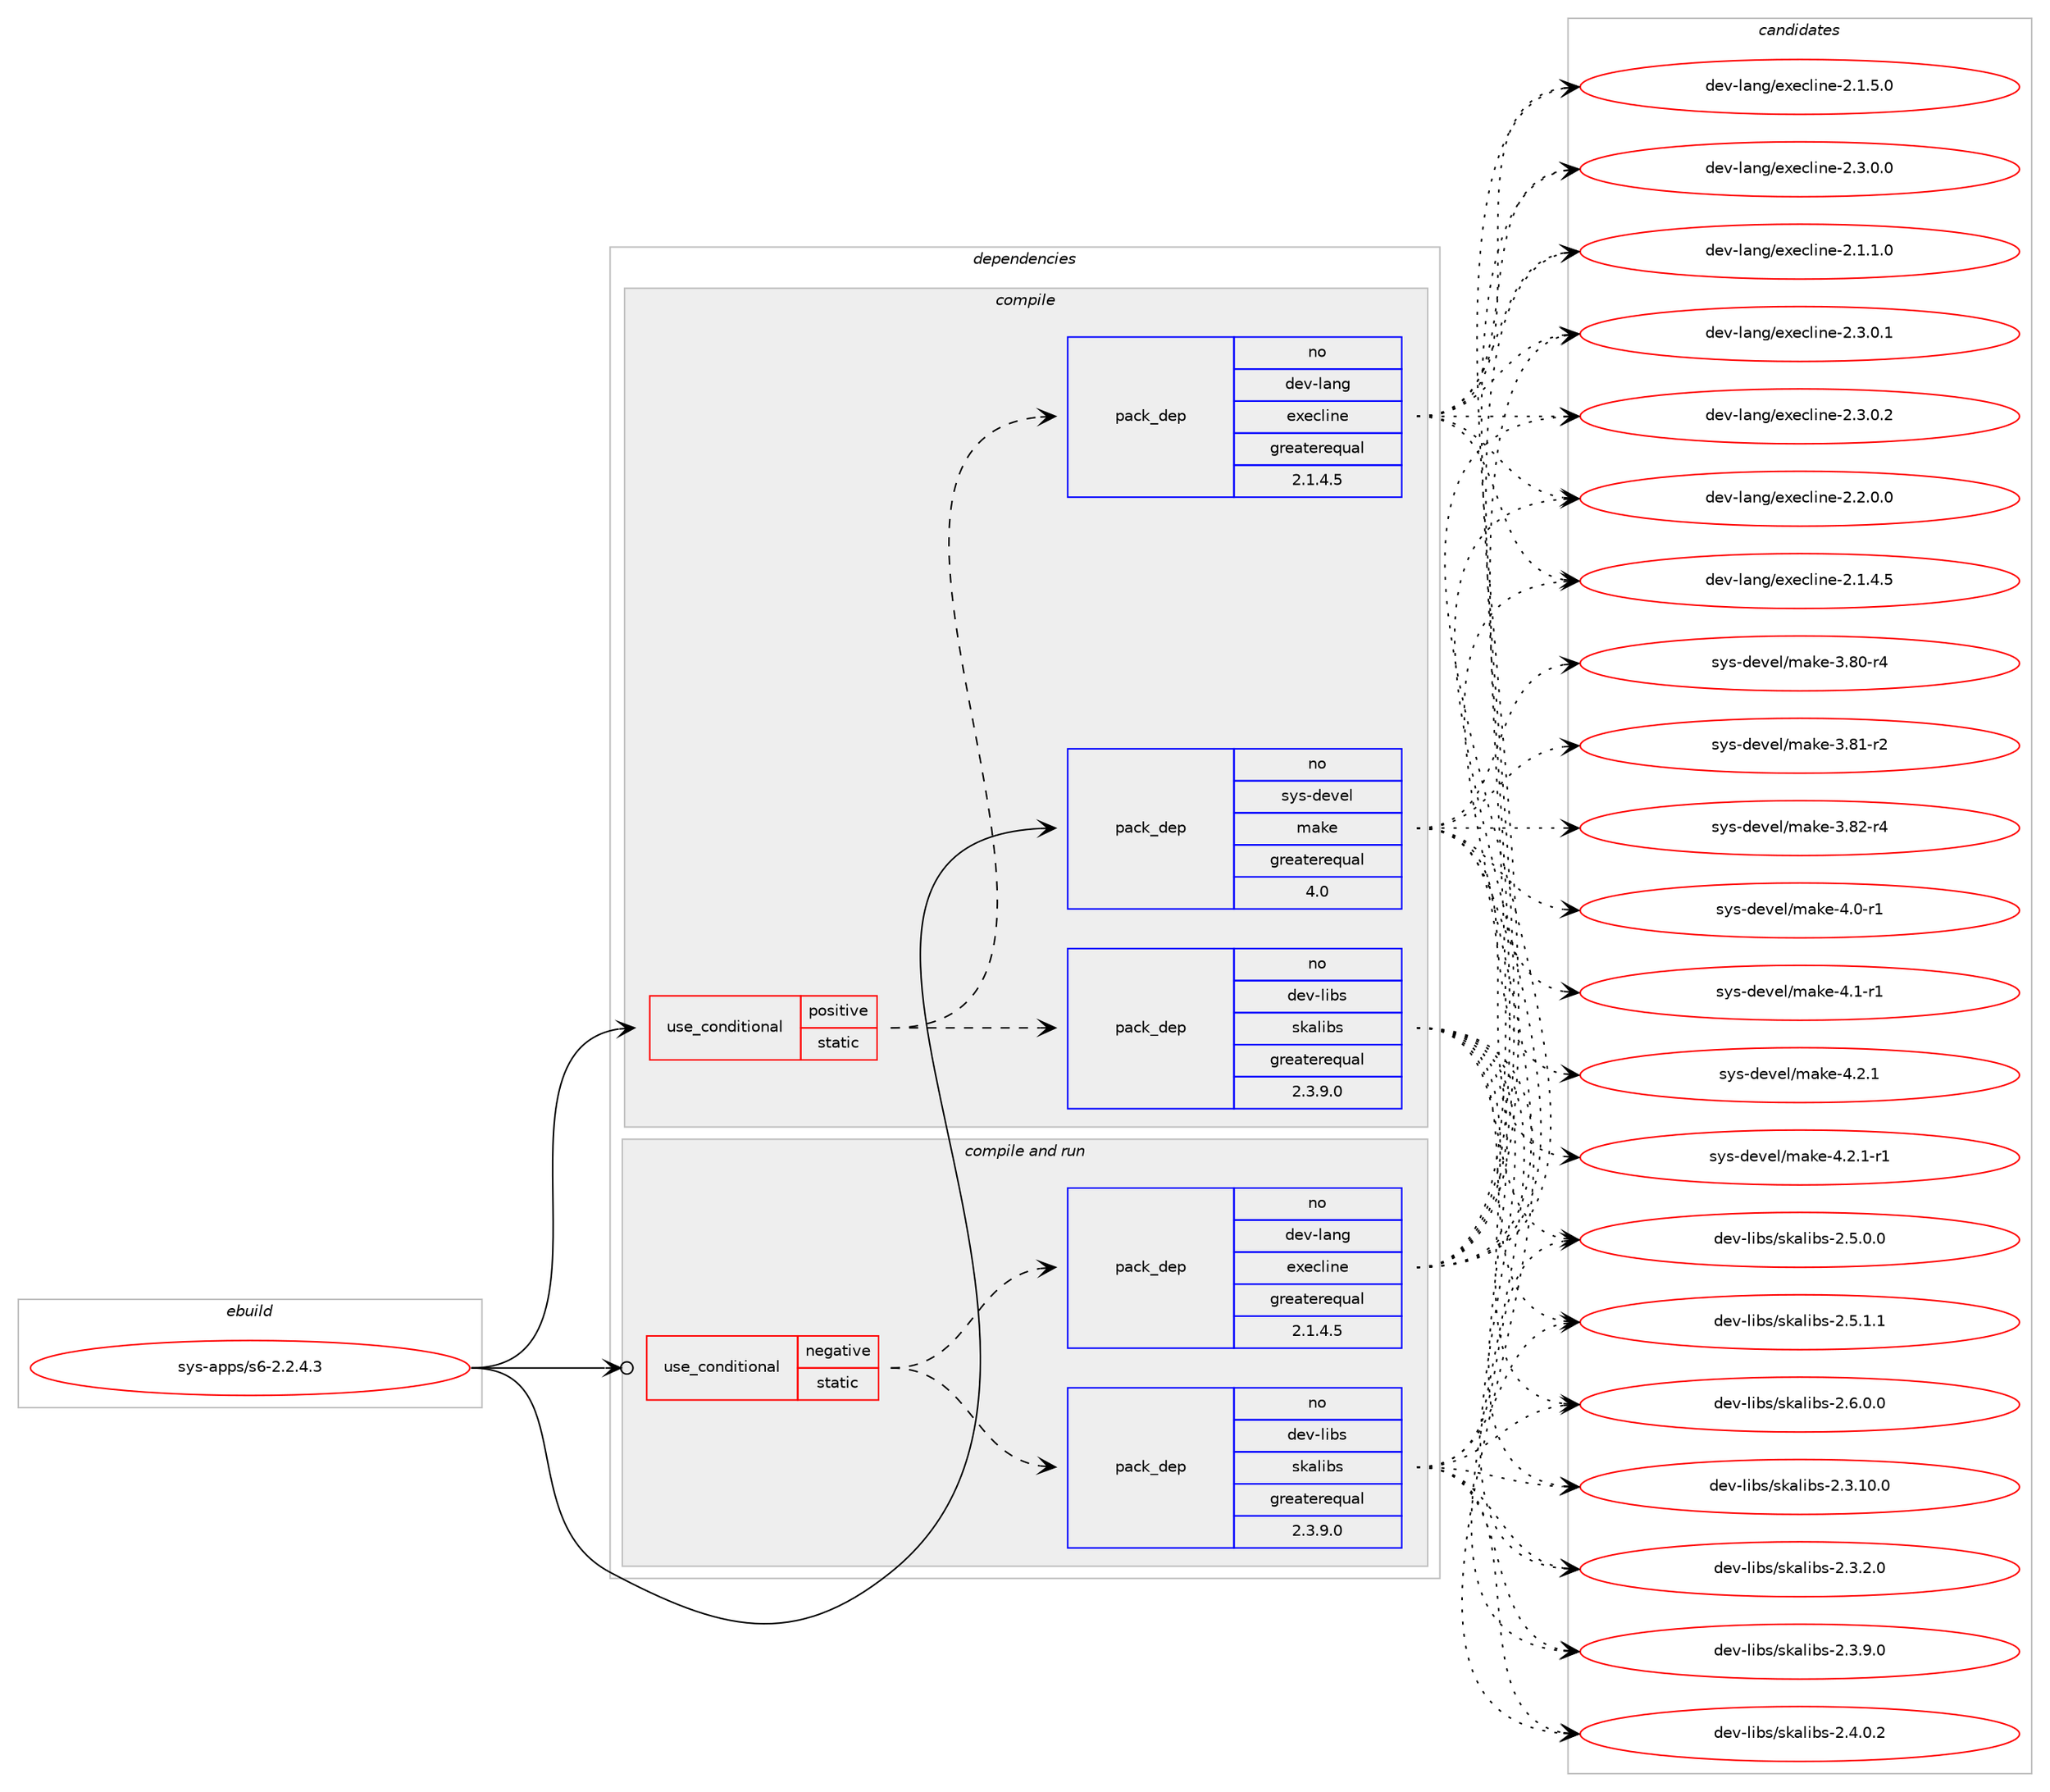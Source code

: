 digraph prolog {

# *************
# Graph options
# *************

newrank=true;
concentrate=true;
compound=true;
graph [rankdir=LR,fontname=Helvetica,fontsize=10,ranksep=1.5];#, ranksep=2.5, nodesep=0.2];
edge  [arrowhead=vee];
node  [fontname=Helvetica,fontsize=10];

# **********
# The ebuild
# **********

subgraph cluster_leftcol {
color=gray;
rank=same;
label=<<i>ebuild</i>>;
id [label="sys-apps/s6-2.2.4.3", color=red, width=4, href="../sys-apps/s6-2.2.4.3.svg"];
}

# ****************
# The dependencies
# ****************

subgraph cluster_midcol {
color=gray;
label=<<i>dependencies</i>>;
subgraph cluster_compile {
fillcolor="#eeeeee";
style=filled;
label=<<i>compile</i>>;
subgraph cond113832 {
dependency472323 [label=<<TABLE BORDER="0" CELLBORDER="1" CELLSPACING="0" CELLPADDING="4"><TR><TD ROWSPAN="3" CELLPADDING="10">use_conditional</TD></TR><TR><TD>positive</TD></TR><TR><TD>static</TD></TR></TABLE>>, shape=none, color=red];
subgraph pack350338 {
dependency472324 [label=<<TABLE BORDER="0" CELLBORDER="1" CELLSPACING="0" CELLPADDING="4" WIDTH="220"><TR><TD ROWSPAN="6" CELLPADDING="30">pack_dep</TD></TR><TR><TD WIDTH="110">no</TD></TR><TR><TD>dev-lang</TD></TR><TR><TD>execline</TD></TR><TR><TD>greaterequal</TD></TR><TR><TD>2.1.4.5</TD></TR></TABLE>>, shape=none, color=blue];
}
dependency472323:e -> dependency472324:w [weight=20,style="dashed",arrowhead="vee"];
subgraph pack350339 {
dependency472325 [label=<<TABLE BORDER="0" CELLBORDER="1" CELLSPACING="0" CELLPADDING="4" WIDTH="220"><TR><TD ROWSPAN="6" CELLPADDING="30">pack_dep</TD></TR><TR><TD WIDTH="110">no</TD></TR><TR><TD>dev-libs</TD></TR><TR><TD>skalibs</TD></TR><TR><TD>greaterequal</TD></TR><TR><TD>2.3.9.0</TD></TR></TABLE>>, shape=none, color=blue];
}
dependency472323:e -> dependency472325:w [weight=20,style="dashed",arrowhead="vee"];
}
id:e -> dependency472323:w [weight=20,style="solid",arrowhead="vee"];
subgraph pack350340 {
dependency472326 [label=<<TABLE BORDER="0" CELLBORDER="1" CELLSPACING="0" CELLPADDING="4" WIDTH="220"><TR><TD ROWSPAN="6" CELLPADDING="30">pack_dep</TD></TR><TR><TD WIDTH="110">no</TD></TR><TR><TD>sys-devel</TD></TR><TR><TD>make</TD></TR><TR><TD>greaterequal</TD></TR><TR><TD>4.0</TD></TR></TABLE>>, shape=none, color=blue];
}
id:e -> dependency472326:w [weight=20,style="solid",arrowhead="vee"];
}
subgraph cluster_compileandrun {
fillcolor="#eeeeee";
style=filled;
label=<<i>compile and run</i>>;
subgraph cond113833 {
dependency472327 [label=<<TABLE BORDER="0" CELLBORDER="1" CELLSPACING="0" CELLPADDING="4"><TR><TD ROWSPAN="3" CELLPADDING="10">use_conditional</TD></TR><TR><TD>negative</TD></TR><TR><TD>static</TD></TR></TABLE>>, shape=none, color=red];
subgraph pack350341 {
dependency472328 [label=<<TABLE BORDER="0" CELLBORDER="1" CELLSPACING="0" CELLPADDING="4" WIDTH="220"><TR><TD ROWSPAN="6" CELLPADDING="30">pack_dep</TD></TR><TR><TD WIDTH="110">no</TD></TR><TR><TD>dev-lang</TD></TR><TR><TD>execline</TD></TR><TR><TD>greaterequal</TD></TR><TR><TD>2.1.4.5</TD></TR></TABLE>>, shape=none, color=blue];
}
dependency472327:e -> dependency472328:w [weight=20,style="dashed",arrowhead="vee"];
subgraph pack350342 {
dependency472329 [label=<<TABLE BORDER="0" CELLBORDER="1" CELLSPACING="0" CELLPADDING="4" WIDTH="220"><TR><TD ROWSPAN="6" CELLPADDING="30">pack_dep</TD></TR><TR><TD WIDTH="110">no</TD></TR><TR><TD>dev-libs</TD></TR><TR><TD>skalibs</TD></TR><TR><TD>greaterequal</TD></TR><TR><TD>2.3.9.0</TD></TR></TABLE>>, shape=none, color=blue];
}
dependency472327:e -> dependency472329:w [weight=20,style="dashed",arrowhead="vee"];
}
id:e -> dependency472327:w [weight=20,style="solid",arrowhead="odotvee"];
}
subgraph cluster_run {
fillcolor="#eeeeee";
style=filled;
label=<<i>run</i>>;
}
}

# **************
# The candidates
# **************

subgraph cluster_choices {
rank=same;
color=gray;
label=<<i>candidates</i>>;

subgraph choice350338 {
color=black;
nodesep=1;
choice100101118451089711010347101120101991081051101014550464946494648 [label="dev-lang/execline-2.1.1.0", color=red, width=4,href="../dev-lang/execline-2.1.1.0.svg"];
choice100101118451089711010347101120101991081051101014550464946524653 [label="dev-lang/execline-2.1.4.5", color=red, width=4,href="../dev-lang/execline-2.1.4.5.svg"];
choice100101118451089711010347101120101991081051101014550464946534648 [label="dev-lang/execline-2.1.5.0", color=red, width=4,href="../dev-lang/execline-2.1.5.0.svg"];
choice100101118451089711010347101120101991081051101014550465046484648 [label="dev-lang/execline-2.2.0.0", color=red, width=4,href="../dev-lang/execline-2.2.0.0.svg"];
choice100101118451089711010347101120101991081051101014550465146484648 [label="dev-lang/execline-2.3.0.0", color=red, width=4,href="../dev-lang/execline-2.3.0.0.svg"];
choice100101118451089711010347101120101991081051101014550465146484649 [label="dev-lang/execline-2.3.0.1", color=red, width=4,href="../dev-lang/execline-2.3.0.1.svg"];
choice100101118451089711010347101120101991081051101014550465146484650 [label="dev-lang/execline-2.3.0.2", color=red, width=4,href="../dev-lang/execline-2.3.0.2.svg"];
dependency472324:e -> choice100101118451089711010347101120101991081051101014550464946494648:w [style=dotted,weight="100"];
dependency472324:e -> choice100101118451089711010347101120101991081051101014550464946524653:w [style=dotted,weight="100"];
dependency472324:e -> choice100101118451089711010347101120101991081051101014550464946534648:w [style=dotted,weight="100"];
dependency472324:e -> choice100101118451089711010347101120101991081051101014550465046484648:w [style=dotted,weight="100"];
dependency472324:e -> choice100101118451089711010347101120101991081051101014550465146484648:w [style=dotted,weight="100"];
dependency472324:e -> choice100101118451089711010347101120101991081051101014550465146484649:w [style=dotted,weight="100"];
dependency472324:e -> choice100101118451089711010347101120101991081051101014550465146484650:w [style=dotted,weight="100"];
}
subgraph choice350339 {
color=black;
nodesep=1;
choice1001011184510810598115471151079710810598115455046514649484648 [label="dev-libs/skalibs-2.3.10.0", color=red, width=4,href="../dev-libs/skalibs-2.3.10.0.svg"];
choice10010111845108105981154711510797108105981154550465146504648 [label="dev-libs/skalibs-2.3.2.0", color=red, width=4,href="../dev-libs/skalibs-2.3.2.0.svg"];
choice10010111845108105981154711510797108105981154550465146574648 [label="dev-libs/skalibs-2.3.9.0", color=red, width=4,href="../dev-libs/skalibs-2.3.9.0.svg"];
choice10010111845108105981154711510797108105981154550465246484650 [label="dev-libs/skalibs-2.4.0.2", color=red, width=4,href="../dev-libs/skalibs-2.4.0.2.svg"];
choice10010111845108105981154711510797108105981154550465346484648 [label="dev-libs/skalibs-2.5.0.0", color=red, width=4,href="../dev-libs/skalibs-2.5.0.0.svg"];
choice10010111845108105981154711510797108105981154550465346494649 [label="dev-libs/skalibs-2.5.1.1", color=red, width=4,href="../dev-libs/skalibs-2.5.1.1.svg"];
choice10010111845108105981154711510797108105981154550465446484648 [label="dev-libs/skalibs-2.6.0.0", color=red, width=4,href="../dev-libs/skalibs-2.6.0.0.svg"];
dependency472325:e -> choice1001011184510810598115471151079710810598115455046514649484648:w [style=dotted,weight="100"];
dependency472325:e -> choice10010111845108105981154711510797108105981154550465146504648:w [style=dotted,weight="100"];
dependency472325:e -> choice10010111845108105981154711510797108105981154550465146574648:w [style=dotted,weight="100"];
dependency472325:e -> choice10010111845108105981154711510797108105981154550465246484650:w [style=dotted,weight="100"];
dependency472325:e -> choice10010111845108105981154711510797108105981154550465346484648:w [style=dotted,weight="100"];
dependency472325:e -> choice10010111845108105981154711510797108105981154550465346494649:w [style=dotted,weight="100"];
dependency472325:e -> choice10010111845108105981154711510797108105981154550465446484648:w [style=dotted,weight="100"];
}
subgraph choice350340 {
color=black;
nodesep=1;
choice11512111545100101118101108471099710710145514656484511452 [label="sys-devel/make-3.80-r4", color=red, width=4,href="../sys-devel/make-3.80-r4.svg"];
choice11512111545100101118101108471099710710145514656494511450 [label="sys-devel/make-3.81-r2", color=red, width=4,href="../sys-devel/make-3.81-r2.svg"];
choice11512111545100101118101108471099710710145514656504511452 [label="sys-devel/make-3.82-r4", color=red, width=4,href="../sys-devel/make-3.82-r4.svg"];
choice115121115451001011181011084710997107101455246484511449 [label="sys-devel/make-4.0-r1", color=red, width=4,href="../sys-devel/make-4.0-r1.svg"];
choice115121115451001011181011084710997107101455246494511449 [label="sys-devel/make-4.1-r1", color=red, width=4,href="../sys-devel/make-4.1-r1.svg"];
choice115121115451001011181011084710997107101455246504649 [label="sys-devel/make-4.2.1", color=red, width=4,href="../sys-devel/make-4.2.1.svg"];
choice1151211154510010111810110847109971071014552465046494511449 [label="sys-devel/make-4.2.1-r1", color=red, width=4,href="../sys-devel/make-4.2.1-r1.svg"];
dependency472326:e -> choice11512111545100101118101108471099710710145514656484511452:w [style=dotted,weight="100"];
dependency472326:e -> choice11512111545100101118101108471099710710145514656494511450:w [style=dotted,weight="100"];
dependency472326:e -> choice11512111545100101118101108471099710710145514656504511452:w [style=dotted,weight="100"];
dependency472326:e -> choice115121115451001011181011084710997107101455246484511449:w [style=dotted,weight="100"];
dependency472326:e -> choice115121115451001011181011084710997107101455246494511449:w [style=dotted,weight="100"];
dependency472326:e -> choice115121115451001011181011084710997107101455246504649:w [style=dotted,weight="100"];
dependency472326:e -> choice1151211154510010111810110847109971071014552465046494511449:w [style=dotted,weight="100"];
}
subgraph choice350341 {
color=black;
nodesep=1;
choice100101118451089711010347101120101991081051101014550464946494648 [label="dev-lang/execline-2.1.1.0", color=red, width=4,href="../dev-lang/execline-2.1.1.0.svg"];
choice100101118451089711010347101120101991081051101014550464946524653 [label="dev-lang/execline-2.1.4.5", color=red, width=4,href="../dev-lang/execline-2.1.4.5.svg"];
choice100101118451089711010347101120101991081051101014550464946534648 [label="dev-lang/execline-2.1.5.0", color=red, width=4,href="../dev-lang/execline-2.1.5.0.svg"];
choice100101118451089711010347101120101991081051101014550465046484648 [label="dev-lang/execline-2.2.0.0", color=red, width=4,href="../dev-lang/execline-2.2.0.0.svg"];
choice100101118451089711010347101120101991081051101014550465146484648 [label="dev-lang/execline-2.3.0.0", color=red, width=4,href="../dev-lang/execline-2.3.0.0.svg"];
choice100101118451089711010347101120101991081051101014550465146484649 [label="dev-lang/execline-2.3.0.1", color=red, width=4,href="../dev-lang/execline-2.3.0.1.svg"];
choice100101118451089711010347101120101991081051101014550465146484650 [label="dev-lang/execline-2.3.0.2", color=red, width=4,href="../dev-lang/execline-2.3.0.2.svg"];
dependency472328:e -> choice100101118451089711010347101120101991081051101014550464946494648:w [style=dotted,weight="100"];
dependency472328:e -> choice100101118451089711010347101120101991081051101014550464946524653:w [style=dotted,weight="100"];
dependency472328:e -> choice100101118451089711010347101120101991081051101014550464946534648:w [style=dotted,weight="100"];
dependency472328:e -> choice100101118451089711010347101120101991081051101014550465046484648:w [style=dotted,weight="100"];
dependency472328:e -> choice100101118451089711010347101120101991081051101014550465146484648:w [style=dotted,weight="100"];
dependency472328:e -> choice100101118451089711010347101120101991081051101014550465146484649:w [style=dotted,weight="100"];
dependency472328:e -> choice100101118451089711010347101120101991081051101014550465146484650:w [style=dotted,weight="100"];
}
subgraph choice350342 {
color=black;
nodesep=1;
choice1001011184510810598115471151079710810598115455046514649484648 [label="dev-libs/skalibs-2.3.10.0", color=red, width=4,href="../dev-libs/skalibs-2.3.10.0.svg"];
choice10010111845108105981154711510797108105981154550465146504648 [label="dev-libs/skalibs-2.3.2.0", color=red, width=4,href="../dev-libs/skalibs-2.3.2.0.svg"];
choice10010111845108105981154711510797108105981154550465146574648 [label="dev-libs/skalibs-2.3.9.0", color=red, width=4,href="../dev-libs/skalibs-2.3.9.0.svg"];
choice10010111845108105981154711510797108105981154550465246484650 [label="dev-libs/skalibs-2.4.0.2", color=red, width=4,href="../dev-libs/skalibs-2.4.0.2.svg"];
choice10010111845108105981154711510797108105981154550465346484648 [label="dev-libs/skalibs-2.5.0.0", color=red, width=4,href="../dev-libs/skalibs-2.5.0.0.svg"];
choice10010111845108105981154711510797108105981154550465346494649 [label="dev-libs/skalibs-2.5.1.1", color=red, width=4,href="../dev-libs/skalibs-2.5.1.1.svg"];
choice10010111845108105981154711510797108105981154550465446484648 [label="dev-libs/skalibs-2.6.0.0", color=red, width=4,href="../dev-libs/skalibs-2.6.0.0.svg"];
dependency472329:e -> choice1001011184510810598115471151079710810598115455046514649484648:w [style=dotted,weight="100"];
dependency472329:e -> choice10010111845108105981154711510797108105981154550465146504648:w [style=dotted,weight="100"];
dependency472329:e -> choice10010111845108105981154711510797108105981154550465146574648:w [style=dotted,weight="100"];
dependency472329:e -> choice10010111845108105981154711510797108105981154550465246484650:w [style=dotted,weight="100"];
dependency472329:e -> choice10010111845108105981154711510797108105981154550465346484648:w [style=dotted,weight="100"];
dependency472329:e -> choice10010111845108105981154711510797108105981154550465346494649:w [style=dotted,weight="100"];
dependency472329:e -> choice10010111845108105981154711510797108105981154550465446484648:w [style=dotted,weight="100"];
}
}

}
